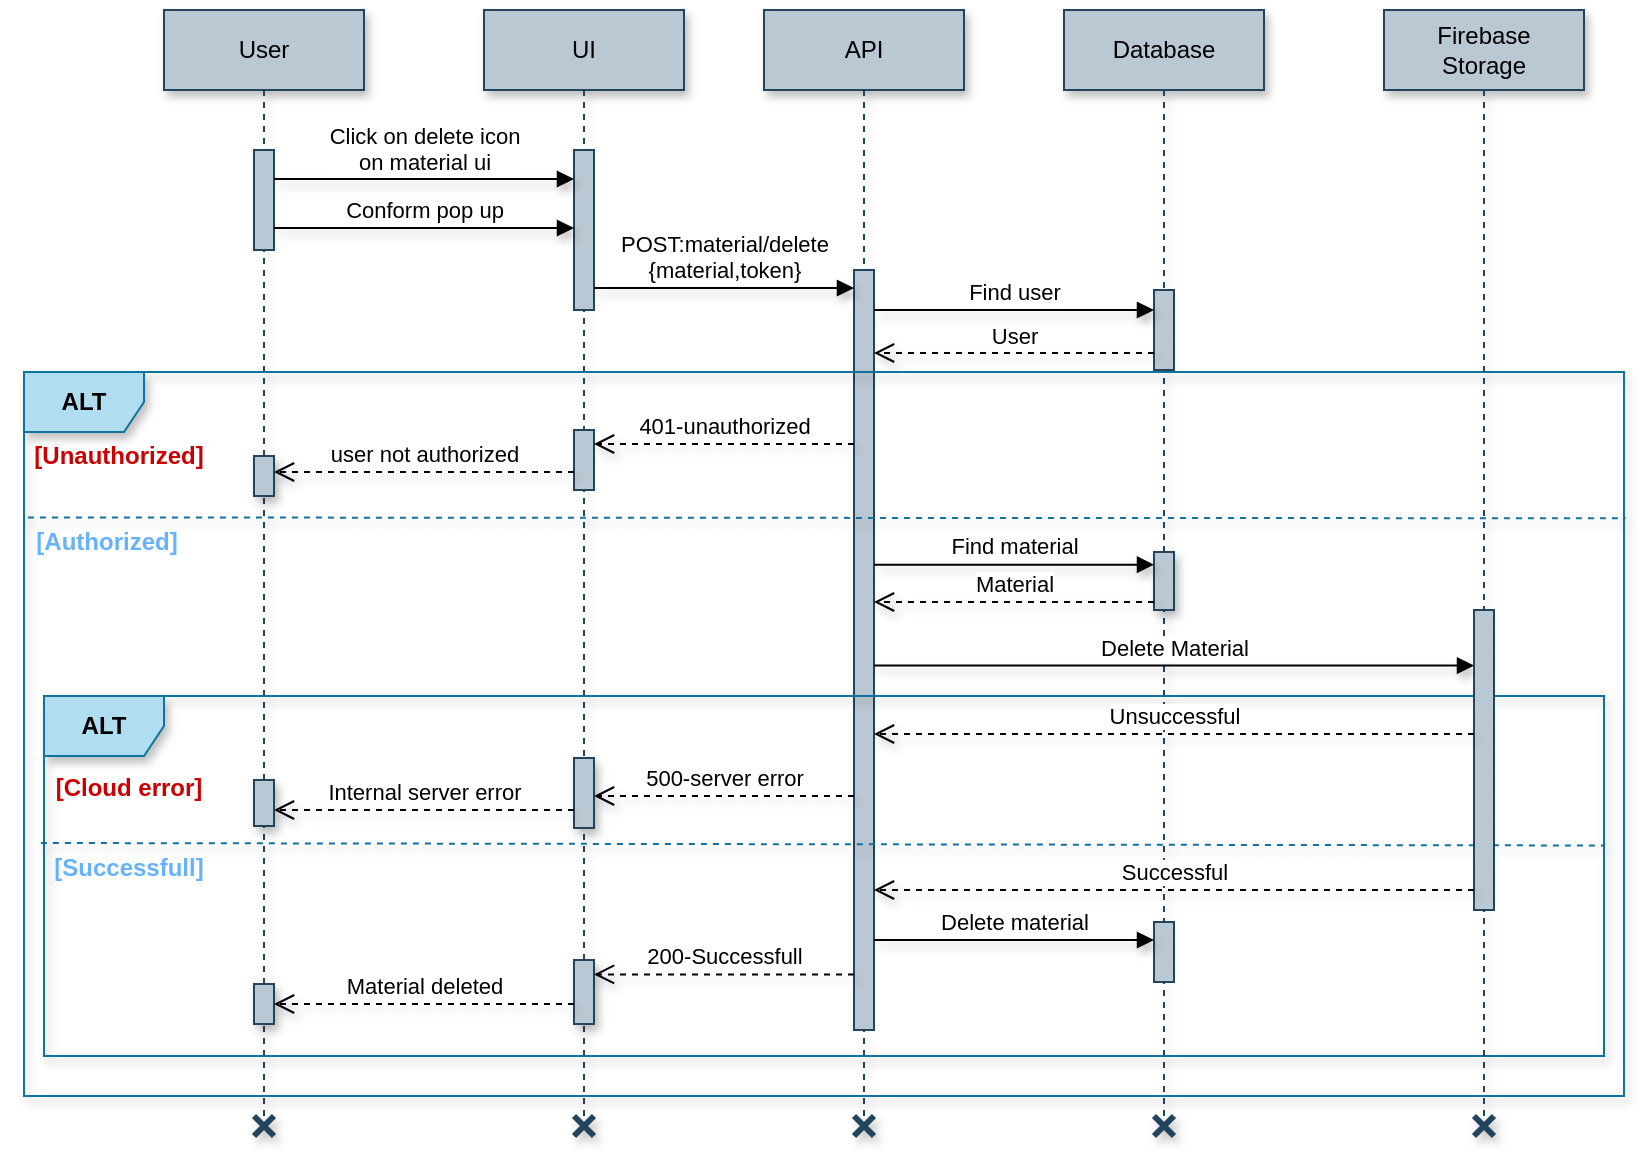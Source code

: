 <mxfile version="24.2.1" type="device">
  <diagram name="Page-1" id="gfT4woPlL42nuSpytQJT">
    <mxGraphModel dx="2336" dy="619" grid="1" gridSize="10" guides="1" tooltips="1" connect="1" arrows="1" fold="1" page="1" pageScale="1" pageWidth="1169" pageHeight="1654" math="0" shadow="0">
      <root>
        <mxCell id="0" />
        <mxCell id="1" parent="0" />
        <mxCell id="ihMiCFYkO7dbg06-b7gJ-1" value="User" style="shape=umlLifeline;perimeter=lifelinePerimeter;whiteSpace=wrap;html=1;container=1;dropTarget=0;collapsible=0;recursiveResize=0;outlineConnect=0;portConstraint=eastwest;newEdgeStyle={&quot;edgeStyle&quot;:&quot;elbowEdgeStyle&quot;,&quot;elbow&quot;:&quot;vertical&quot;,&quot;curved&quot;:0,&quot;rounded&quot;:0};fillColor=#bac8d3;strokeColor=#23445d;shadow=1;" parent="1" vertex="1">
          <mxGeometry x="70" y="527" width="100" height="553" as="geometry" />
        </mxCell>
        <mxCell id="ihMiCFYkO7dbg06-b7gJ-2" value="" style="html=1;points=[[0,0,0,0,5],[0,1,0,0,-5],[1,0,0,0,5],[1,1,0,0,-5]];perimeter=orthogonalPerimeter;outlineConnect=0;targetShapes=umlLifeline;portConstraint=eastwest;newEdgeStyle={&quot;curved&quot;:0,&quot;rounded&quot;:0};fillColor=#bac8d3;strokeColor=#23445d;" parent="ihMiCFYkO7dbg06-b7gJ-1" vertex="1">
          <mxGeometry x="45" y="70" width="10" height="50" as="geometry" />
        </mxCell>
        <mxCell id="ihMiCFYkO7dbg06-b7gJ-3" value="" style="shape=umlDestroy;whiteSpace=wrap;html=1;strokeWidth=3;targetShapes=umlLifeline;fillColor=#bac8d3;strokeColor=#23445d;aspect=fixed;fontStyle=0;shadow=1;" parent="ihMiCFYkO7dbg06-b7gJ-1" vertex="1">
          <mxGeometry x="45" y="553" width="10" height="10" as="geometry" />
        </mxCell>
        <mxCell id="ihMiCFYkO7dbg06-b7gJ-4" value="UI" style="shape=umlLifeline;perimeter=lifelinePerimeter;whiteSpace=wrap;html=1;container=1;dropTarget=0;collapsible=0;recursiveResize=0;outlineConnect=0;portConstraint=eastwest;newEdgeStyle={&quot;edgeStyle&quot;:&quot;elbowEdgeStyle&quot;,&quot;elbow&quot;:&quot;vertical&quot;,&quot;curved&quot;:0,&quot;rounded&quot;:0};fillColor=#bac8d3;strokeColor=#23445d;shadow=1;" parent="1" vertex="1">
          <mxGeometry x="230" y="527" width="100" height="553" as="geometry" />
        </mxCell>
        <mxCell id="ihMiCFYkO7dbg06-b7gJ-5" value="" style="html=1;points=[[0,0,0,0,5],[0,1,0,0,-5],[1,0,0,0,5],[1,1,0,0,-5]];perimeter=orthogonalPerimeter;outlineConnect=0;targetShapes=umlLifeline;portConstraint=eastwest;newEdgeStyle={&quot;curved&quot;:0,&quot;rounded&quot;:0};fillColor=#bac8d3;strokeColor=#23445d;" parent="ihMiCFYkO7dbg06-b7gJ-4" vertex="1">
          <mxGeometry x="45" y="70" width="10" height="80" as="geometry" />
        </mxCell>
        <mxCell id="ihMiCFYkO7dbg06-b7gJ-6" value="" style="html=1;points=[[0,0,0,0,5],[0,1,0,0,-5],[1,0,0,0,5],[1,1,0,0,-5]];perimeter=orthogonalPerimeter;outlineConnect=0;targetShapes=umlLifeline;portConstraint=eastwest;newEdgeStyle={&quot;curved&quot;:0,&quot;rounded&quot;:0};fillColor=#bac8d3;strokeColor=#23445d;" parent="ihMiCFYkO7dbg06-b7gJ-4" vertex="1">
          <mxGeometry x="45" y="210" width="10" height="30" as="geometry" />
        </mxCell>
        <mxCell id="ihMiCFYkO7dbg06-b7gJ-7" value="" style="shape=umlDestroy;whiteSpace=wrap;html=1;strokeWidth=3;targetShapes=umlLifeline;fillColor=#bac8d3;strokeColor=#23445d;aspect=fixed;fontStyle=0;shadow=1;" parent="ihMiCFYkO7dbg06-b7gJ-4" vertex="1">
          <mxGeometry x="45" y="553" width="10" height="10" as="geometry" />
        </mxCell>
        <mxCell id="ihMiCFYkO7dbg06-b7gJ-8" value="API" style="shape=umlLifeline;perimeter=lifelinePerimeter;whiteSpace=wrap;html=1;container=1;dropTarget=0;collapsible=0;recursiveResize=0;outlineConnect=0;portConstraint=eastwest;newEdgeStyle={&quot;edgeStyle&quot;:&quot;elbowEdgeStyle&quot;,&quot;elbow&quot;:&quot;vertical&quot;,&quot;curved&quot;:0,&quot;rounded&quot;:0};fillColor=#bac8d3;strokeColor=#23445d;shadow=1;" parent="1" vertex="1">
          <mxGeometry x="370" y="527" width="100" height="553" as="geometry" />
        </mxCell>
        <mxCell id="ihMiCFYkO7dbg06-b7gJ-9" value="" style="html=1;points=[[0,0,0,0,5],[0,1,0,0,-5],[1,0,0,0,5],[1,1,0,0,-5]];perimeter=orthogonalPerimeter;outlineConnect=0;targetShapes=umlLifeline;portConstraint=eastwest;newEdgeStyle={&quot;curved&quot;:0,&quot;rounded&quot;:0};fillColor=#bac8d3;strokeColor=#23445d;" parent="ihMiCFYkO7dbg06-b7gJ-8" vertex="1">
          <mxGeometry x="45" y="130" width="10" height="380" as="geometry" />
        </mxCell>
        <mxCell id="ihMiCFYkO7dbg06-b7gJ-10" value="" style="shape=umlDestroy;whiteSpace=wrap;html=1;strokeWidth=3;targetShapes=umlLifeline;fillColor=#bac8d3;strokeColor=#23445d;aspect=fixed;fontStyle=0;shadow=1;" parent="ihMiCFYkO7dbg06-b7gJ-8" vertex="1">
          <mxGeometry x="45" y="553" width="10" height="10" as="geometry" />
        </mxCell>
        <mxCell id="ihMiCFYkO7dbg06-b7gJ-11" value="Database" style="shape=umlLifeline;perimeter=lifelinePerimeter;whiteSpace=wrap;html=1;container=1;dropTarget=0;collapsible=0;recursiveResize=0;outlineConnect=0;portConstraint=eastwest;newEdgeStyle={&quot;edgeStyle&quot;:&quot;elbowEdgeStyle&quot;,&quot;elbow&quot;:&quot;vertical&quot;,&quot;curved&quot;:0,&quot;rounded&quot;:0};fillColor=#bac8d3;strokeColor=#23445d;shadow=1;" parent="1" vertex="1">
          <mxGeometry x="520" y="527" width="100" height="553" as="geometry" />
        </mxCell>
        <mxCell id="ihMiCFYkO7dbg06-b7gJ-12" value="" style="html=1;points=[[0,0,0,0,5],[0,1,0,0,-5],[1,0,0,0,5],[1,1,0,0,-5]];perimeter=orthogonalPerimeter;outlineConnect=0;targetShapes=umlLifeline;portConstraint=eastwest;newEdgeStyle={&quot;curved&quot;:0,&quot;rounded&quot;:0};fillColor=#bac8d3;strokeColor=#23445d;" parent="ihMiCFYkO7dbg06-b7gJ-11" vertex="1">
          <mxGeometry x="45" y="140" width="10" height="40" as="geometry" />
        </mxCell>
        <mxCell id="ihMiCFYkO7dbg06-b7gJ-13" value="" style="html=1;points=[[0,0,0,0,5],[0,1,0,0,-5],[1,0,0,0,5],[1,1,0,0,-5]];perimeter=orthogonalPerimeter;outlineConnect=0;targetShapes=umlLifeline;portConstraint=eastwest;newEdgeStyle={&quot;curved&quot;:0,&quot;rounded&quot;:0};fillColor=#bac8d3;strokeColor=#23445d;" parent="ihMiCFYkO7dbg06-b7gJ-11" vertex="1">
          <mxGeometry x="45" y="456" width="10" height="30" as="geometry" />
        </mxCell>
        <mxCell id="ihMiCFYkO7dbg06-b7gJ-14" value="" style="shape=umlDestroy;whiteSpace=wrap;html=1;strokeWidth=3;targetShapes=umlLifeline;fillColor=#bac8d3;strokeColor=#23445d;aspect=fixed;fontStyle=0;shadow=1;" parent="ihMiCFYkO7dbg06-b7gJ-11" vertex="1">
          <mxGeometry x="45" y="553" width="10" height="10" as="geometry" />
        </mxCell>
        <mxCell id="ihMiCFYkO7dbg06-b7gJ-15" value="Click on delete icon&lt;div&gt;on material ui&lt;/div&gt;" style="html=1;verticalAlign=bottom;endArrow=block;curved=0;rounded=0;shadow=1;" parent="1" edge="1">
          <mxGeometry width="80" relative="1" as="geometry">
            <mxPoint x="125" y="611.5" as="sourcePoint" />
            <mxPoint x="275" y="611.5" as="targetPoint" />
          </mxGeometry>
        </mxCell>
        <mxCell id="ihMiCFYkO7dbg06-b7gJ-16" value="Conform pop up" style="html=1;verticalAlign=bottom;endArrow=block;curved=0;rounded=0;shadow=1;" parent="1" edge="1">
          <mxGeometry width="80" relative="1" as="geometry">
            <mxPoint x="125" y="636.0" as="sourcePoint" />
            <mxPoint x="275" y="636.0" as="targetPoint" />
          </mxGeometry>
        </mxCell>
        <mxCell id="ihMiCFYkO7dbg06-b7gJ-17" value="POST:material/delete&lt;div&gt;{material,token}&lt;/div&gt;" style="html=1;verticalAlign=bottom;endArrow=block;curved=0;rounded=0;shadow=1;" parent="1" edge="1">
          <mxGeometry width="80" relative="1" as="geometry">
            <mxPoint x="285" y="666" as="sourcePoint" />
            <mxPoint x="415" y="666" as="targetPoint" />
          </mxGeometry>
        </mxCell>
        <mxCell id="ihMiCFYkO7dbg06-b7gJ-18" value="Find user" style="html=1;verticalAlign=bottom;endArrow=block;curved=0;rounded=0;shadow=1;" parent="1" edge="1">
          <mxGeometry width="80" relative="1" as="geometry">
            <mxPoint x="425" y="677" as="sourcePoint" />
            <mxPoint x="565" y="677" as="targetPoint" />
          </mxGeometry>
        </mxCell>
        <mxCell id="ihMiCFYkO7dbg06-b7gJ-19" value="User" style="html=1;verticalAlign=bottom;endArrow=open;dashed=1;endSize=8;curved=0;rounded=0;shadow=1;" parent="1" edge="1">
          <mxGeometry relative="1" as="geometry">
            <mxPoint x="565.0" y="698.5" as="sourcePoint" />
            <mxPoint x="425.0" y="698.5" as="targetPoint" />
          </mxGeometry>
        </mxCell>
        <mxCell id="ihMiCFYkO7dbg06-b7gJ-20" value="ALT" style="shape=umlFrame;whiteSpace=wrap;html=1;pointerEvents=0;width=60;height=30;fillColor=#b1ddf0;strokeColor=#10739e;shadow=1;fontStyle=1" parent="1" vertex="1">
          <mxGeometry y="708" width="800" height="362" as="geometry" />
        </mxCell>
        <mxCell id="ihMiCFYkO7dbg06-b7gJ-21" value="&lt;b&gt;&lt;font color=&quot;#cc0000&quot;&gt;[Unauthorized]&lt;/font&gt;&lt;/b&gt;" style="text;html=1;align=center;verticalAlign=middle;resizable=0;points=[];autosize=1;strokeColor=none;fillColor=none;shadow=1;" parent="1" vertex="1">
          <mxGeometry x="-8" y="735" width="110" height="30" as="geometry" />
        </mxCell>
        <mxCell id="ihMiCFYkO7dbg06-b7gJ-22" value="401-unauthorized" style="html=1;verticalAlign=bottom;endArrow=open;dashed=1;endSize=8;curved=0;rounded=0;shadow=1;" parent="1" edge="1">
          <mxGeometry relative="1" as="geometry">
            <mxPoint x="415" y="744.0" as="sourcePoint" />
            <mxPoint x="285" y="744.0" as="targetPoint" />
          </mxGeometry>
        </mxCell>
        <mxCell id="ihMiCFYkO7dbg06-b7gJ-23" value="user not authorized" style="html=1;verticalAlign=bottom;endArrow=open;dashed=1;endSize=8;curved=0;rounded=0;shadow=1;" parent="1" edge="1">
          <mxGeometry relative="1" as="geometry">
            <mxPoint x="275" y="758" as="sourcePoint" />
            <mxPoint x="125" y="758" as="targetPoint" />
          </mxGeometry>
        </mxCell>
        <mxCell id="ihMiCFYkO7dbg06-b7gJ-24" value="" style="html=1;points=[[0,0,0,0,5],[0,1,0,0,-5],[1,0,0,0,5],[1,1,0,0,-5]];perimeter=orthogonalPerimeter;outlineConnect=0;targetShapes=umlLifeline;portConstraint=eastwest;newEdgeStyle={&quot;curved&quot;:0,&quot;rounded&quot;:0};fillColor=#bac8d3;strokeColor=#23445d;shadow=1;" parent="1" vertex="1">
          <mxGeometry x="115" y="750" width="10" height="20" as="geometry" />
        </mxCell>
        <mxCell id="ihMiCFYkO7dbg06-b7gJ-25" value="" style="endArrow=none;dashed=1;html=1;rounded=0;fillColor=#b1ddf0;strokeColor=#10739e;fontStyle=1;exitX=0;exitY=0.305;exitDx=0;exitDy=0;exitPerimeter=0;entryX=1.001;entryY=0.202;entryDx=0;entryDy=0;entryPerimeter=0;shadow=1;" parent="1" target="ihMiCFYkO7dbg06-b7gJ-20" edge="1">
          <mxGeometry width="50" height="50" relative="1" as="geometry">
            <mxPoint x="1.95" y="780.74" as="sourcePoint" />
            <mxPoint x="650.0" y="780.0" as="targetPoint" />
          </mxGeometry>
        </mxCell>
        <mxCell id="ihMiCFYkO7dbg06-b7gJ-26" value="500-server error" style="html=1;verticalAlign=bottom;endArrow=open;dashed=1;endSize=8;curved=0;rounded=0;entryX=1;entryY=0;entryDx=0;entryDy=5;entryPerimeter=0;shadow=1;" parent="1" edge="1">
          <mxGeometry relative="1" as="geometry">
            <mxPoint x="415" y="920" as="sourcePoint" />
            <mxPoint x="285" y="920" as="targetPoint" />
          </mxGeometry>
        </mxCell>
        <mxCell id="ihMiCFYkO7dbg06-b7gJ-27" value="" style="html=1;points=[[0,0,0,0,5],[0,1,0,0,-5],[1,0,0,0,5],[1,1,0,0,-5]];perimeter=orthogonalPerimeter;outlineConnect=0;targetShapes=umlLifeline;portConstraint=eastwest;newEdgeStyle={&quot;curved&quot;:0,&quot;rounded&quot;:0};fillColor=#bac8d3;strokeColor=#23445d;shadow=1;" parent="1" vertex="1">
          <mxGeometry x="275" y="901" width="10" height="35" as="geometry" />
        </mxCell>
        <mxCell id="ihMiCFYkO7dbg06-b7gJ-28" value="Internal server error" style="html=1;verticalAlign=bottom;endArrow=open;dashed=1;endSize=8;curved=0;rounded=0;shadow=1;" parent="1" edge="1">
          <mxGeometry relative="1" as="geometry">
            <mxPoint x="275" y="927" as="sourcePoint" />
            <mxPoint x="125" y="927" as="targetPoint" />
          </mxGeometry>
        </mxCell>
        <mxCell id="ihMiCFYkO7dbg06-b7gJ-29" value="" style="html=1;points=[[0,0,0,0,5],[0,1,0,0,-5],[1,0,0,0,5],[1,1,0,0,-5]];perimeter=orthogonalPerimeter;outlineConnect=0;targetShapes=umlLifeline;portConstraint=eastwest;newEdgeStyle={&quot;curved&quot;:0,&quot;rounded&quot;:0};fillColor=#bac8d3;strokeColor=#23445d;shadow=1;" parent="1" vertex="1">
          <mxGeometry x="115" y="912" width="10" height="23" as="geometry" />
        </mxCell>
        <mxCell id="ihMiCFYkO7dbg06-b7gJ-30" value="&lt;b&gt;&lt;font color=&quot;#66b2ff&quot;&gt;[Authorized]&lt;/font&gt;&lt;/b&gt;" style="text;html=1;align=center;verticalAlign=middle;resizable=0;points=[];autosize=1;strokeColor=none;fillColor=none;shadow=1;" parent="1" vertex="1">
          <mxGeometry x="-4" y="778" width="90" height="30" as="geometry" />
        </mxCell>
        <mxCell id="ihMiCFYkO7dbg06-b7gJ-31" value="" style="html=1;points=[[0,0,0,0,5],[0,1,0,0,-5],[1,0,0,0,5],[1,1,0,0,-5]];perimeter=orthogonalPerimeter;outlineConnect=0;targetShapes=umlLifeline;portConstraint=eastwest;newEdgeStyle={&quot;curved&quot;:0,&quot;rounded&quot;:0};fillColor=#bac8d3;strokeColor=#23445d;shadow=1;" parent="1" vertex="1">
          <mxGeometry x="275" y="1002" width="10" height="32" as="geometry" />
        </mxCell>
        <mxCell id="ihMiCFYkO7dbg06-b7gJ-32" value="" style="html=1;points=[[0,0,0,0,5],[0,1,0,0,-5],[1,0,0,0,5],[1,1,0,0,-5]];perimeter=orthogonalPerimeter;outlineConnect=0;targetShapes=umlLifeline;portConstraint=eastwest;newEdgeStyle={&quot;curved&quot;:0,&quot;rounded&quot;:0};fillColor=#bac8d3;strokeColor=#23445d;shadow=1;" parent="1" vertex="1">
          <mxGeometry x="115" y="1014" width="10" height="20" as="geometry" />
        </mxCell>
        <mxCell id="ihMiCFYkO7dbg06-b7gJ-33" value="Material deleted" style="html=1;verticalAlign=bottom;endArrow=open;dashed=1;endSize=8;curved=0;rounded=0;shadow=1;" parent="1" edge="1">
          <mxGeometry relative="1" as="geometry">
            <mxPoint x="275" y="1024" as="sourcePoint" />
            <mxPoint x="125" y="1024" as="targetPoint" />
          </mxGeometry>
        </mxCell>
        <mxCell id="ihMiCFYkO7dbg06-b7gJ-34" value="Delete Material" style="html=1;verticalAlign=bottom;endArrow=block;curved=0;rounded=0;shadow=1;" parent="1" edge="1">
          <mxGeometry width="80" relative="1" as="geometry">
            <mxPoint x="425" y="854.78" as="sourcePoint" />
            <mxPoint x="725" y="854.78" as="targetPoint" />
          </mxGeometry>
        </mxCell>
        <mxCell id="ihMiCFYkO7dbg06-b7gJ-35" value="" style="html=1;points=[[0,0,0,0,5],[0,1,0,0,-5],[1,0,0,0,5],[1,1,0,0,-5]];perimeter=orthogonalPerimeter;outlineConnect=0;targetShapes=umlLifeline;portConstraint=eastwest;newEdgeStyle={&quot;curved&quot;:0,&quot;rounded&quot;:0};fillColor=#bac8d3;strokeColor=#23445d;shadow=1;" parent="1" vertex="1">
          <mxGeometry x="565" y="798" width="10" height="29" as="geometry" />
        </mxCell>
        <mxCell id="ihMiCFYkO7dbg06-b7gJ-36" value="ALT" style="shape=umlFrame;whiteSpace=wrap;html=1;pointerEvents=0;fillColor=#b1ddf0;strokeColor=#10739e;shadow=1;fontStyle=1" parent="1" vertex="1">
          <mxGeometry x="10" y="870" width="780" height="180" as="geometry" />
        </mxCell>
        <mxCell id="ihMiCFYkO7dbg06-b7gJ-37" value="" style="endArrow=none;dashed=1;html=1;rounded=0;exitX=-0.002;exitY=0.366;exitDx=0;exitDy=0;exitPerimeter=0;fillColor=#b1ddf0;strokeColor=#10739e;entryX=1;entryY=0.371;entryDx=0;entryDy=0;entryPerimeter=0;shadow=1;" parent="1" edge="1">
          <mxGeometry width="50" height="50" relative="1" as="geometry">
            <mxPoint x="8.44" y="943.5" as="sourcePoint" />
            <mxPoint x="790" y="944.75" as="targetPoint" />
          </mxGeometry>
        </mxCell>
        <mxCell id="ihMiCFYkO7dbg06-b7gJ-38" value="200-Successfull" style="html=1;verticalAlign=bottom;endArrow=open;dashed=1;endSize=8;curved=0;rounded=0;entryX=1;entryY=0;entryDx=0;entryDy=5;entryPerimeter=0;shadow=1;" parent="1" edge="1">
          <mxGeometry relative="1" as="geometry">
            <mxPoint x="415" y="1009.22" as="sourcePoint" />
            <mxPoint x="285" y="1009.22" as="targetPoint" />
          </mxGeometry>
        </mxCell>
        <mxCell id="ihMiCFYkO7dbg06-b7gJ-39" value="&lt;b&gt;&lt;font color=&quot;#cc0000&quot;&gt;[Cloud error]&lt;/font&gt;&lt;/b&gt;" style="text;html=1;align=center;verticalAlign=middle;resizable=0;points=[];autosize=1;strokeColor=none;fillColor=none;shadow=1;" parent="1" vertex="1">
          <mxGeometry x="2" y="901" width="100" height="30" as="geometry" />
        </mxCell>
        <mxCell id="ihMiCFYkO7dbg06-b7gJ-40" value="&lt;b&gt;&lt;font color=&quot;#66b2ff&quot;&gt;[Successfull]&lt;/font&gt;&lt;/b&gt;" style="text;html=1;align=center;verticalAlign=middle;resizable=0;points=[];autosize=1;strokeColor=none;fillColor=none;shadow=1;" parent="1" vertex="1">
          <mxGeometry x="2" y="941" width="100" height="30" as="geometry" />
        </mxCell>
        <mxCell id="ihMiCFYkO7dbg06-b7gJ-41" value="Firebase&lt;div&gt;Storage&lt;/div&gt;" style="shape=umlLifeline;perimeter=lifelinePerimeter;whiteSpace=wrap;html=1;container=1;dropTarget=0;collapsible=0;recursiveResize=0;outlineConnect=0;portConstraint=eastwest;newEdgeStyle={&quot;edgeStyle&quot;:&quot;elbowEdgeStyle&quot;,&quot;elbow&quot;:&quot;vertical&quot;,&quot;curved&quot;:0,&quot;rounded&quot;:0};fillColor=#bac8d3;strokeColor=#23445d;shadow=1;" parent="1" vertex="1">
          <mxGeometry x="680" y="527" width="100" height="553" as="geometry" />
        </mxCell>
        <mxCell id="ihMiCFYkO7dbg06-b7gJ-42" value="" style="html=1;points=[[0,0,0,0,5],[0,1,0,0,-5],[1,0,0,0,5],[1,1,0,0,-5]];perimeter=orthogonalPerimeter;outlineConnect=0;targetShapes=umlLifeline;portConstraint=eastwest;newEdgeStyle={&quot;curved&quot;:0,&quot;rounded&quot;:0};fillColor=#bac8d3;strokeColor=#23445d;" parent="ihMiCFYkO7dbg06-b7gJ-41" vertex="1">
          <mxGeometry x="45" y="300" width="10" height="150" as="geometry" />
        </mxCell>
        <mxCell id="ihMiCFYkO7dbg06-b7gJ-43" value="" style="shape=umlDestroy;whiteSpace=wrap;html=1;strokeWidth=3;targetShapes=umlLifeline;fillColor=#bac8d3;strokeColor=#23445d;aspect=fixed;fontStyle=0;shadow=1;" parent="ihMiCFYkO7dbg06-b7gJ-41" vertex="1">
          <mxGeometry x="45" y="553" width="10" height="10" as="geometry" />
        </mxCell>
        <mxCell id="ihMiCFYkO7dbg06-b7gJ-44" value="Find material" style="html=1;verticalAlign=bottom;endArrow=block;curved=0;rounded=0;shadow=1;" parent="1" edge="1">
          <mxGeometry width="80" relative="1" as="geometry">
            <mxPoint x="425" y="804.33" as="sourcePoint" />
            <mxPoint x="565" y="804.33" as="targetPoint" />
          </mxGeometry>
        </mxCell>
        <mxCell id="ihMiCFYkO7dbg06-b7gJ-45" value="Unsuccessful" style="html=1;verticalAlign=bottom;endArrow=open;dashed=1;endSize=8;curved=0;rounded=0;shadow=1;" parent="1" edge="1">
          <mxGeometry relative="1" as="geometry">
            <mxPoint x="725" y="889" as="sourcePoint" />
            <mxPoint x="425" y="889" as="targetPoint" />
          </mxGeometry>
        </mxCell>
        <mxCell id="ihMiCFYkO7dbg06-b7gJ-46" value="Delete material" style="html=1;verticalAlign=bottom;endArrow=block;curved=0;rounded=0;shadow=1;" parent="1" edge="1">
          <mxGeometry width="80" relative="1" as="geometry">
            <mxPoint x="425" y="992.0" as="sourcePoint" />
            <mxPoint x="565" y="992.0" as="targetPoint" />
          </mxGeometry>
        </mxCell>
        <mxCell id="ihMiCFYkO7dbg06-b7gJ-47" value="Successful" style="html=1;verticalAlign=bottom;endArrow=open;dashed=1;endSize=8;curved=0;rounded=0;shadow=1;" parent="1" edge="1">
          <mxGeometry relative="1" as="geometry">
            <mxPoint x="725" y="967" as="sourcePoint" />
            <mxPoint x="425" y="967" as="targetPoint" />
          </mxGeometry>
        </mxCell>
        <mxCell id="ihMiCFYkO7dbg06-b7gJ-48" value="Material" style="html=1;verticalAlign=bottom;endArrow=open;dashed=1;endSize=8;curved=0;rounded=0;shadow=1;" parent="1" edge="1">
          <mxGeometry relative="1" as="geometry">
            <mxPoint x="565.0" y="823" as="sourcePoint" />
            <mxPoint x="425.0" y="823" as="targetPoint" />
          </mxGeometry>
        </mxCell>
      </root>
    </mxGraphModel>
  </diagram>
</mxfile>
